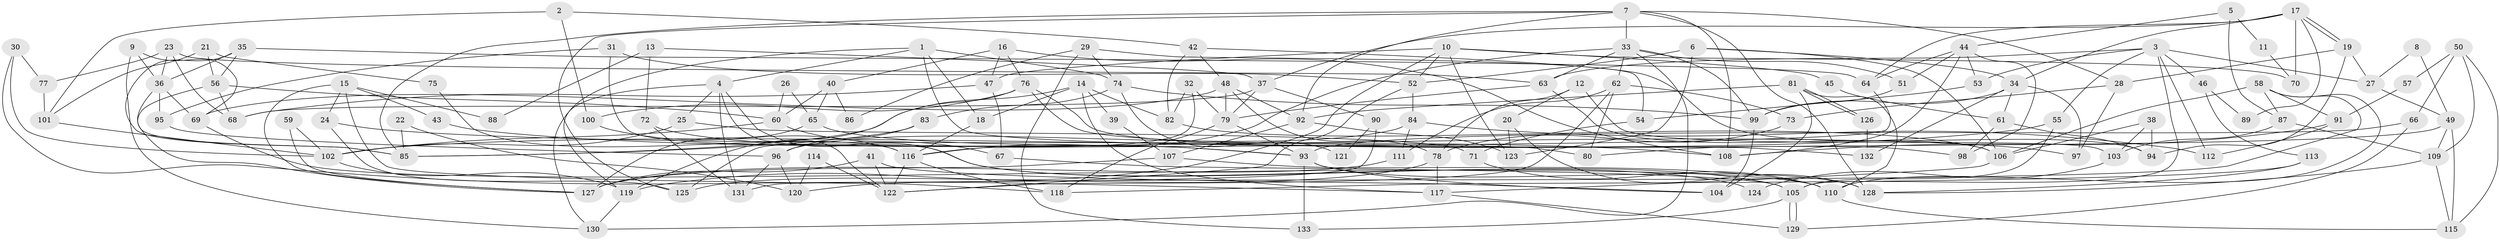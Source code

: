 // coarse degree distribution, {11: 0.07547169811320754, 12: 0.03773584905660377, 13: 0.03773584905660377, 7: 0.09433962264150944, 6: 0.09433962264150944, 8: 0.03773584905660377, 2: 0.1320754716981132, 9: 0.03773584905660377, 4: 0.11320754716981132, 14: 0.03773584905660377, 3: 0.1509433962264151, 10: 0.05660377358490566, 5: 0.09433962264150944}
// Generated by graph-tools (version 1.1) at 2025/18/03/04/25 18:18:56]
// undirected, 133 vertices, 266 edges
graph export_dot {
graph [start="1"]
  node [color=gray90,style=filled];
  1;
  2;
  3;
  4;
  5;
  6;
  7;
  8;
  9;
  10;
  11;
  12;
  13;
  14;
  15;
  16;
  17;
  18;
  19;
  20;
  21;
  22;
  23;
  24;
  25;
  26;
  27;
  28;
  29;
  30;
  31;
  32;
  33;
  34;
  35;
  36;
  37;
  38;
  39;
  40;
  41;
  42;
  43;
  44;
  45;
  46;
  47;
  48;
  49;
  50;
  51;
  52;
  53;
  54;
  55;
  56;
  57;
  58;
  59;
  60;
  61;
  62;
  63;
  64;
  65;
  66;
  67;
  68;
  69;
  70;
  71;
  72;
  73;
  74;
  75;
  76;
  77;
  78;
  79;
  80;
  81;
  82;
  83;
  84;
  85;
  86;
  87;
  88;
  89;
  90;
  91;
  92;
  93;
  94;
  95;
  96;
  97;
  98;
  99;
  100;
  101;
  102;
  103;
  104;
  105;
  106;
  107;
  108;
  109;
  110;
  111;
  112;
  113;
  114;
  115;
  116;
  117;
  118;
  119;
  120;
  121;
  122;
  123;
  124;
  125;
  126;
  127;
  128;
  129;
  130;
  131;
  132;
  133;
  1 -- 4;
  1 -- 119;
  1 -- 18;
  1 -- 74;
  1 -- 132;
  2 -- 101;
  2 -- 42;
  2 -- 100;
  3 -- 63;
  3 -- 27;
  3 -- 46;
  3 -- 53;
  3 -- 55;
  3 -- 105;
  3 -- 112;
  4 -- 130;
  4 -- 122;
  4 -- 25;
  4 -- 124;
  4 -- 131;
  5 -- 44;
  5 -- 87;
  5 -- 11;
  6 -- 34;
  6 -- 52;
  6 -- 106;
  6 -- 123;
  7 -- 33;
  7 -- 85;
  7 -- 28;
  7 -- 92;
  7 -- 108;
  7 -- 125;
  7 -- 128;
  8 -- 49;
  8 -- 27;
  9 -- 36;
  9 -- 69;
  9 -- 130;
  10 -- 52;
  10 -- 119;
  10 -- 45;
  10 -- 47;
  10 -- 70;
  10 -- 123;
  11 -- 70;
  12 -- 20;
  12 -- 78;
  12 -- 103;
  13 -- 37;
  13 -- 72;
  13 -- 88;
  14 -- 18;
  14 -- 117;
  14 -- 39;
  14 -- 82;
  14 -- 85;
  15 -- 118;
  15 -- 24;
  15 -- 43;
  15 -- 88;
  15 -- 127;
  16 -- 108;
  16 -- 76;
  16 -- 40;
  16 -- 47;
  17 -- 37;
  17 -- 19;
  17 -- 19;
  17 -- 34;
  17 -- 64;
  17 -- 70;
  17 -- 89;
  18 -- 116;
  19 -- 94;
  19 -- 27;
  19 -- 28;
  20 -- 128;
  20 -- 123;
  21 -- 101;
  21 -- 56;
  21 -- 75;
  22 -- 85;
  22 -- 120;
  23 -- 68;
  23 -- 63;
  23 -- 36;
  23 -- 77;
  24 -- 108;
  24 -- 125;
  25 -- 102;
  25 -- 71;
  26 -- 60;
  26 -- 65;
  27 -- 49;
  28 -- 73;
  28 -- 97;
  29 -- 54;
  29 -- 133;
  29 -- 74;
  29 -- 86;
  30 -- 102;
  30 -- 117;
  30 -- 77;
  31 -- 95;
  31 -- 105;
  31 -- 52;
  32 -- 79;
  32 -- 125;
  32 -- 82;
  33 -- 130;
  33 -- 99;
  33 -- 51;
  33 -- 62;
  33 -- 63;
  33 -- 116;
  34 -- 99;
  34 -- 61;
  34 -- 97;
  34 -- 132;
  35 -- 56;
  35 -- 36;
  35 -- 64;
  35 -- 85;
  36 -- 85;
  36 -- 69;
  36 -- 95;
  37 -- 68;
  37 -- 79;
  37 -- 90;
  38 -- 103;
  38 -- 106;
  38 -- 94;
  39 -- 107;
  40 -- 65;
  40 -- 60;
  40 -- 86;
  41 -- 127;
  41 -- 122;
  41 -- 104;
  42 -- 82;
  42 -- 48;
  42 -- 94;
  43 -- 97;
  44 -- 51;
  44 -- 64;
  44 -- 53;
  44 -- 98;
  44 -- 108;
  45 -- 61;
  46 -- 113;
  46 -- 89;
  47 -- 67;
  47 -- 68;
  48 -- 79;
  48 -- 92;
  48 -- 69;
  48 -- 78;
  49 -- 80;
  49 -- 109;
  49 -- 115;
  50 -- 66;
  50 -- 115;
  50 -- 57;
  50 -- 109;
  51 -- 99;
  52 -- 84;
  52 -- 122;
  53 -- 54;
  54 -- 71;
  55 -- 105;
  55 -- 102;
  56 -- 60;
  56 -- 127;
  56 -- 68;
  57 -- 91;
  58 -- 106;
  58 -- 110;
  58 -- 87;
  58 -- 91;
  58 -- 120;
  59 -- 102;
  59 -- 127;
  60 -- 67;
  60 -- 102;
  61 -- 94;
  61 -- 98;
  62 -- 122;
  62 -- 73;
  62 -- 80;
  62 -- 111;
  63 -- 106;
  63 -- 79;
  64 -- 116;
  65 -- 93;
  65 -- 127;
  66 -- 129;
  66 -- 93;
  67 -- 105;
  69 -- 110;
  71 -- 110;
  72 -- 131;
  72 -- 93;
  73 -- 78;
  74 -- 83;
  74 -- 99;
  74 -- 121;
  75 -- 116;
  76 -- 98;
  76 -- 100;
  76 -- 80;
  76 -- 119;
  77 -- 101;
  78 -- 117;
  78 -- 125;
  79 -- 93;
  79 -- 118;
  81 -- 126;
  81 -- 126;
  81 -- 92;
  81 -- 104;
  81 -- 110;
  82 -- 106;
  83 -- 85;
  83 -- 96;
  84 -- 111;
  84 -- 112;
  84 -- 96;
  87 -- 109;
  87 -- 103;
  90 -- 131;
  90 -- 121;
  91 -- 108;
  91 -- 112;
  92 -- 123;
  92 -- 107;
  93 -- 104;
  93 -- 128;
  93 -- 133;
  95 -- 96;
  96 -- 120;
  96 -- 131;
  99 -- 104;
  100 -- 116;
  101 -- 102;
  102 -- 119;
  103 -- 124;
  105 -- 129;
  105 -- 129;
  105 -- 133;
  106 -- 117;
  107 -- 110;
  107 -- 127;
  109 -- 115;
  109 -- 128;
  110 -- 115;
  111 -- 127;
  113 -- 128;
  113 -- 118;
  114 -- 120;
  114 -- 122;
  116 -- 118;
  116 -- 122;
  117 -- 129;
  119 -- 130;
  126 -- 132;
}
